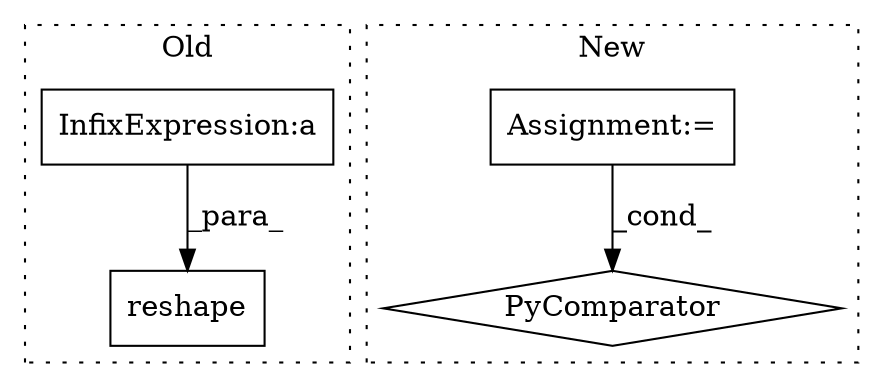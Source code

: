 digraph G {
subgraph cluster0 {
1 [label="reshape" a="32" s="9347,9407" l="8,1" shape="box"];
4 [label="InfixExpression:a" a="27" s="8983" l="3" shape="box"];
label = "Old";
style="dotted";
}
subgraph cluster1 {
2 [label="PyComparator" a="113" s="8688" l="23" shape="diamond"];
3 [label="Assignment:=" a="7" s="8688" l="23" shape="box"];
label = "New";
style="dotted";
}
3 -> 2 [label="_cond_"];
4 -> 1 [label="_para_"];
}